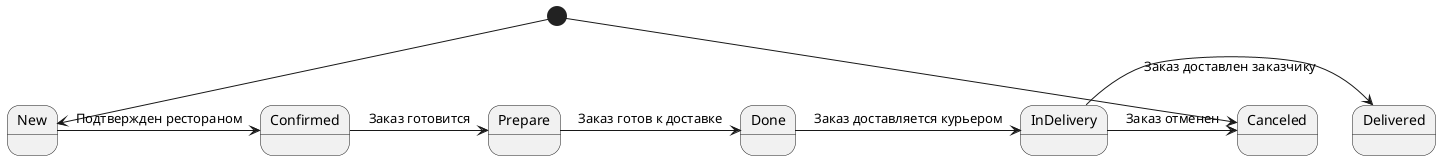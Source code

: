 @startuml
[*] --> New
New -> Confirmed: Подтвержден рестораном
Confirmed -> Prepare: Заказ готовится
Prepare -> Done: Заказ готов к доставке
Done -> InDelivery: Заказ доставляется курьером
InDelivery -> Delivered: Заказ доставлен заказчику
InDelivery -> Canceled: Заказ отменен
[*] --> Canceled
@enduml
